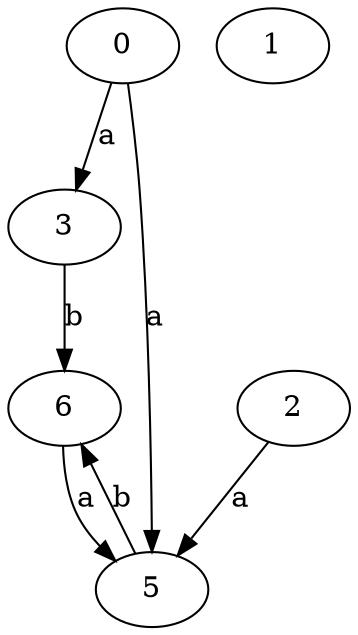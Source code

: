 strict digraph  {
3;
0;
1;
5;
2;
6;
3 -> 6  [label=b];
0 -> 3  [label=a];
0 -> 5  [label=a];
5 -> 6  [label=b];
2 -> 5  [label=a];
6 -> 5  [label=a];
}
